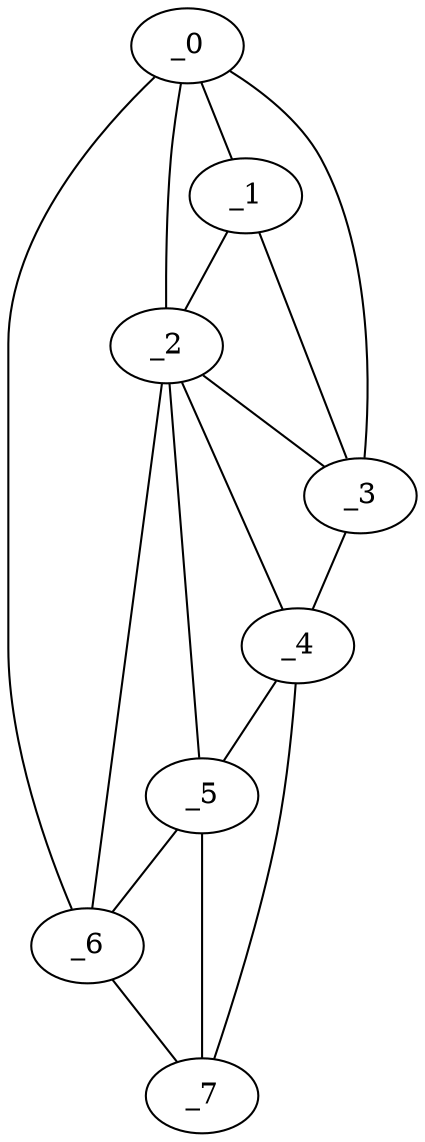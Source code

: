 graph "obj56__40.gxl" {
	_0	 [x=32,
		y=26];
	_1	 [x=37,
		y=34];
	_0 -- _1	 [valence=2];
	_2	 [x=47,
		y=37];
	_0 -- _2	 [valence=2];
	_3	 [x=48,
		y=74];
	_0 -- _3	 [valence=1];
	_6	 [x=99,
		y=29];
	_0 -- _6	 [valence=1];
	_1 -- _2	 [valence=2];
	_1 -- _3	 [valence=1];
	_2 -- _3	 [valence=2];
	_4	 [x=67,
		y=74];
	_2 -- _4	 [valence=2];
	_5	 [x=97,
		y=34];
	_2 -- _5	 [valence=2];
	_2 -- _6	 [valence=2];
	_3 -- _4	 [valence=1];
	_4 -- _5	 [valence=1];
	_7	 [x=123,
		y=71];
	_4 -- _7	 [valence=1];
	_5 -- _6	 [valence=1];
	_5 -- _7	 [valence=2];
	_6 -- _7	 [valence=1];
}
